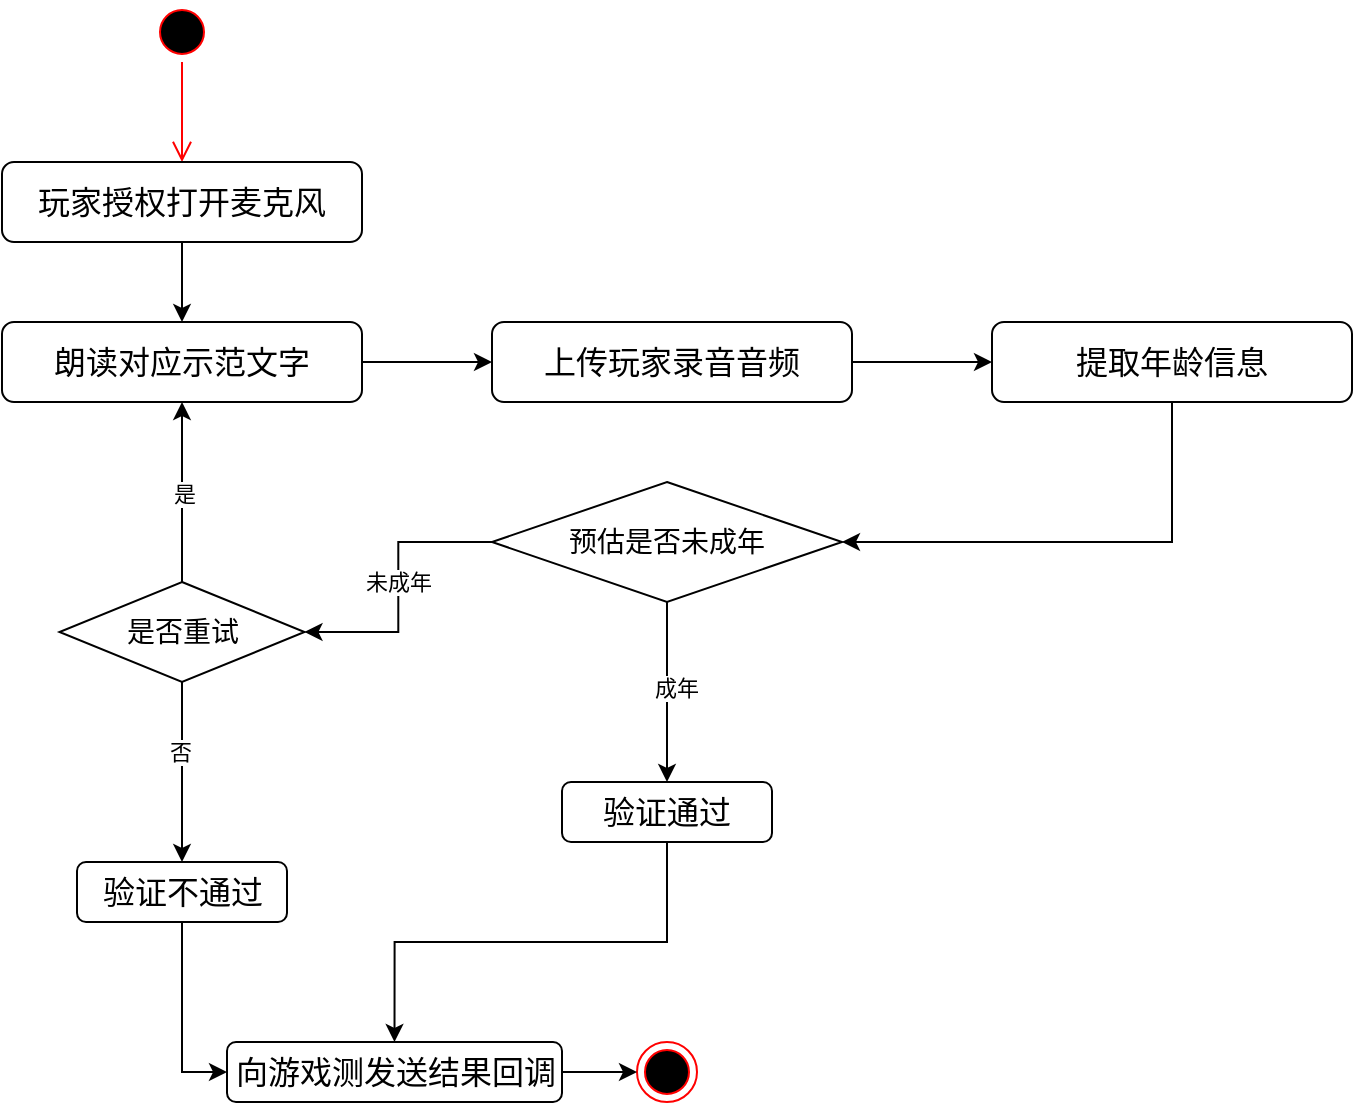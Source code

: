 <mxfile version="21.3.2" type="github">
  <diagram name="第 1 页" id="eJCv2PBCAG6yWB4a6nhj">
    <mxGraphModel dx="893" dy="738" grid="1" gridSize="10" guides="1" tooltips="1" connect="1" arrows="1" fold="1" page="1" pageScale="1" pageWidth="1654" pageHeight="2336" math="0" shadow="0">
      <root>
        <mxCell id="0" />
        <mxCell id="1" parent="0" />
        <mxCell id="kbp1W1BHpDVRfjKskcVf-1" value="" style="ellipse;html=1;shape=endState;fillColor=#000000;strokeColor=#ff0000;" parent="1" vertex="1">
          <mxGeometry x="472.5" y="570" width="30" height="30" as="geometry" />
        </mxCell>
        <mxCell id="kbp1W1BHpDVRfjKskcVf-2" value="" style="ellipse;html=1;shape=startState;fillColor=#000000;strokeColor=#ff0000;" parent="1" vertex="1">
          <mxGeometry x="230" y="50" width="30" height="30" as="geometry" />
        </mxCell>
        <mxCell id="kbp1W1BHpDVRfjKskcVf-3" value="" style="edgeStyle=orthogonalEdgeStyle;html=1;verticalAlign=bottom;endArrow=open;endSize=8;strokeColor=#ff0000;rounded=0;entryX=0.5;entryY=0;entryDx=0;entryDy=0;" parent="1" source="kbp1W1BHpDVRfjKskcVf-2" target="kbp1W1BHpDVRfjKskcVf-5" edge="1">
          <mxGeometry relative="1" as="geometry">
            <mxPoint x="245" y="140" as="targetPoint" />
          </mxGeometry>
        </mxCell>
        <mxCell id="kbp1W1BHpDVRfjKskcVf-4" style="edgeStyle=orthogonalEdgeStyle;rounded=0;orthogonalLoop=1;jettySize=auto;html=1;" parent="1" source="kbp1W1BHpDVRfjKskcVf-5" target="kbp1W1BHpDVRfjKskcVf-7" edge="1">
          <mxGeometry relative="1" as="geometry" />
        </mxCell>
        <mxCell id="kbp1W1BHpDVRfjKskcVf-5" value="&lt;font style=&quot;font-size: 16px;&quot; face=&quot;Lucida Console&quot;&gt;玩家授权打开麦克风&lt;/font&gt;" style="rounded=1;whiteSpace=wrap;html=1;" parent="1" vertex="1">
          <mxGeometry x="155" y="130" width="180" height="40" as="geometry" />
        </mxCell>
        <mxCell id="kbp1W1BHpDVRfjKskcVf-19" style="edgeStyle=orthogonalEdgeStyle;rounded=0;orthogonalLoop=1;jettySize=auto;html=1;exitX=1;exitY=0.5;exitDx=0;exitDy=0;entryX=0;entryY=0.5;entryDx=0;entryDy=0;" parent="1" source="kbp1W1BHpDVRfjKskcVf-7" target="kbp1W1BHpDVRfjKskcVf-9" edge="1">
          <mxGeometry relative="1" as="geometry" />
        </mxCell>
        <mxCell id="kbp1W1BHpDVRfjKskcVf-7" value="&lt;font face=&quot;Lucida Console&quot; style=&quot;font-size: 16px;&quot;&gt;朗读对应示范文字&lt;/font&gt;" style="rounded=1;whiteSpace=wrap;html=1;" parent="1" vertex="1">
          <mxGeometry x="155" y="210" width="180" height="40" as="geometry" />
        </mxCell>
        <mxCell id="kbp1W1BHpDVRfjKskcVf-20" style="edgeStyle=orthogonalEdgeStyle;rounded=0;orthogonalLoop=1;jettySize=auto;html=1;exitX=1;exitY=0.5;exitDx=0;exitDy=0;entryX=0;entryY=0.5;entryDx=0;entryDy=0;" parent="1" source="kbp1W1BHpDVRfjKskcVf-9" target="kbp1W1BHpDVRfjKskcVf-13" edge="1">
          <mxGeometry relative="1" as="geometry" />
        </mxCell>
        <mxCell id="kbp1W1BHpDVRfjKskcVf-9" value="&lt;font face=&quot;Lucida Console&quot; style=&quot;font-size: 16px;&quot;&gt;上传玩家录音音频&lt;/font&gt;" style="rounded=1;whiteSpace=wrap;html=1;" parent="1" vertex="1">
          <mxGeometry x="400" y="210" width="180" height="40" as="geometry" />
        </mxCell>
        <mxCell id="kbp1W1BHpDVRfjKskcVf-21" style="edgeStyle=orthogonalEdgeStyle;rounded=0;orthogonalLoop=1;jettySize=auto;html=1;exitX=0.5;exitY=1;exitDx=0;exitDy=0;entryX=1;entryY=0.5;entryDx=0;entryDy=0;" parent="1" source="kbp1W1BHpDVRfjKskcVf-13" target="kbp1W1BHpDVRfjKskcVf-15" edge="1">
          <mxGeometry relative="1" as="geometry">
            <mxPoint x="740" y="300" as="targetPoint" />
            <Array as="points">
              <mxPoint x="740" y="320" />
            </Array>
          </mxGeometry>
        </mxCell>
        <mxCell id="kbp1W1BHpDVRfjKskcVf-13" value="&lt;font size=&quot;3&quot; face=&quot;Lucida Console&quot;&gt;提取年龄信息&lt;/font&gt;" style="rounded=1;whiteSpace=wrap;html=1;" parent="1" vertex="1">
          <mxGeometry x="650" y="210" width="180" height="40" as="geometry" />
        </mxCell>
        <mxCell id="kbp1W1BHpDVRfjKskcVf-29" style="edgeStyle=orthogonalEdgeStyle;rounded=0;orthogonalLoop=1;jettySize=auto;html=1;exitX=0;exitY=0.5;exitDx=0;exitDy=0;entryX=1;entryY=0.5;entryDx=0;entryDy=0;" parent="1" source="kbp1W1BHpDVRfjKskcVf-15" target="kbp1W1BHpDVRfjKskcVf-28" edge="1">
          <mxGeometry relative="1" as="geometry" />
        </mxCell>
        <mxCell id="kbp1W1BHpDVRfjKskcVf-30" value="未成年" style="edgeLabel;html=1;align=center;verticalAlign=middle;resizable=0;points=[];" parent="kbp1W1BHpDVRfjKskcVf-29" vertex="1" connectable="0">
          <mxGeometry x="-0.044" y="-1" relative="1" as="geometry">
            <mxPoint x="1" as="offset" />
          </mxGeometry>
        </mxCell>
        <mxCell id="H0Yiqih6-B8NDiTEWmIC-1" style="edgeStyle=orthogonalEdgeStyle;rounded=0;orthogonalLoop=1;jettySize=auto;html=1;exitX=0.5;exitY=1;exitDx=0;exitDy=0;" parent="1" source="kbp1W1BHpDVRfjKskcVf-15" target="kbp1W1BHpDVRfjKskcVf-23" edge="1">
          <mxGeometry relative="1" as="geometry" />
        </mxCell>
        <mxCell id="H0Yiqih6-B8NDiTEWmIC-2" value="成年" style="edgeLabel;html=1;align=center;verticalAlign=middle;resizable=0;points=[];" parent="H0Yiqih6-B8NDiTEWmIC-1" vertex="1" connectable="0">
          <mxGeometry x="-0.044" y="4" relative="1" as="geometry">
            <mxPoint as="offset" />
          </mxGeometry>
        </mxCell>
        <mxCell id="kbp1W1BHpDVRfjKskcVf-15" value="&lt;span style=&quot;font-size: 14px;&quot;&gt;预估是否未成年&lt;/span&gt;" style="rhombus;whiteSpace=wrap;html=1;" parent="1" vertex="1">
          <mxGeometry x="400" y="290" width="175" height="60" as="geometry" />
        </mxCell>
        <mxCell id="H0Yiqih6-B8NDiTEWmIC-5" style="edgeStyle=orthogonalEdgeStyle;rounded=0;orthogonalLoop=1;jettySize=auto;html=1;entryX=0.5;entryY=0;entryDx=0;entryDy=0;" parent="1" source="kbp1W1BHpDVRfjKskcVf-23" target="H0Yiqih6-B8NDiTEWmIC-3" edge="1">
          <mxGeometry relative="1" as="geometry" />
        </mxCell>
        <mxCell id="kbp1W1BHpDVRfjKskcVf-23" value="&lt;font size=&quot;3&quot; face=&quot;Lucida Console&quot;&gt;验证通过&lt;/font&gt;" style="rounded=1;whiteSpace=wrap;html=1;" parent="1" vertex="1">
          <mxGeometry x="435" y="440" width="105" height="30" as="geometry" />
        </mxCell>
        <mxCell id="kbp1W1BHpDVRfjKskcVf-31" style="edgeStyle=orthogonalEdgeStyle;rounded=0;orthogonalLoop=1;jettySize=auto;html=1;exitX=0.5;exitY=0;exitDx=0;exitDy=0;entryX=0.5;entryY=1;entryDx=0;entryDy=0;" parent="1" source="kbp1W1BHpDVRfjKskcVf-28" target="kbp1W1BHpDVRfjKskcVf-7" edge="1">
          <mxGeometry relative="1" as="geometry" />
        </mxCell>
        <mxCell id="kbp1W1BHpDVRfjKskcVf-32" value="是" style="edgeLabel;html=1;align=center;verticalAlign=middle;resizable=0;points=[];" parent="kbp1W1BHpDVRfjKskcVf-31" vertex="1" connectable="0">
          <mxGeometry x="-0.022" y="-1" relative="1" as="geometry">
            <mxPoint as="offset" />
          </mxGeometry>
        </mxCell>
        <mxCell id="kbp1W1BHpDVRfjKskcVf-34" style="edgeStyle=orthogonalEdgeStyle;rounded=0;orthogonalLoop=1;jettySize=auto;html=1;exitX=0.5;exitY=1;exitDx=0;exitDy=0;entryX=0.5;entryY=0;entryDx=0;entryDy=0;" parent="1" source="kbp1W1BHpDVRfjKskcVf-28" target="kbp1W1BHpDVRfjKskcVf-33" edge="1">
          <mxGeometry relative="1" as="geometry" />
        </mxCell>
        <mxCell id="kbp1W1BHpDVRfjKskcVf-36" value="否" style="edgeLabel;html=1;align=center;verticalAlign=middle;resizable=0;points=[];" parent="kbp1W1BHpDVRfjKskcVf-34" vertex="1" connectable="0">
          <mxGeometry x="-0.222" y="-1" relative="1" as="geometry">
            <mxPoint as="offset" />
          </mxGeometry>
        </mxCell>
        <mxCell id="kbp1W1BHpDVRfjKskcVf-28" value="&lt;span style=&quot;font-size: 14px;&quot;&gt;是否重试&lt;/span&gt;" style="rhombus;whiteSpace=wrap;html=1;" parent="1" vertex="1">
          <mxGeometry x="183.75" y="340" width="122.5" height="50" as="geometry" />
        </mxCell>
        <mxCell id="H0Yiqih6-B8NDiTEWmIC-4" style="edgeStyle=orthogonalEdgeStyle;rounded=0;orthogonalLoop=1;jettySize=auto;html=1;exitX=0.5;exitY=1;exitDx=0;exitDy=0;entryX=0;entryY=0.5;entryDx=0;entryDy=0;" parent="1" source="kbp1W1BHpDVRfjKskcVf-33" target="H0Yiqih6-B8NDiTEWmIC-3" edge="1">
          <mxGeometry relative="1" as="geometry" />
        </mxCell>
        <mxCell id="kbp1W1BHpDVRfjKskcVf-33" value="&lt;font size=&quot;3&quot; face=&quot;Lucida Console&quot;&gt;验证不通过&lt;/font&gt;" style="rounded=1;whiteSpace=wrap;html=1;" parent="1" vertex="1">
          <mxGeometry x="192.5" y="480" width="105" height="30" as="geometry" />
        </mxCell>
        <mxCell id="H0Yiqih6-B8NDiTEWmIC-6" style="edgeStyle=orthogonalEdgeStyle;rounded=0;orthogonalLoop=1;jettySize=auto;html=1;exitX=1;exitY=0.5;exitDx=0;exitDy=0;entryX=0;entryY=0.5;entryDx=0;entryDy=0;" parent="1" source="H0Yiqih6-B8NDiTEWmIC-3" target="kbp1W1BHpDVRfjKskcVf-1" edge="1">
          <mxGeometry relative="1" as="geometry" />
        </mxCell>
        <mxCell id="H0Yiqih6-B8NDiTEWmIC-3" value="&lt;font size=&quot;3&quot; face=&quot;Lucida Console&quot;&gt;向游戏测发送结果回调&lt;/font&gt;" style="rounded=1;whiteSpace=wrap;html=1;" parent="1" vertex="1">
          <mxGeometry x="267.5" y="570" width="167.5" height="30" as="geometry" />
        </mxCell>
      </root>
    </mxGraphModel>
  </diagram>
</mxfile>
